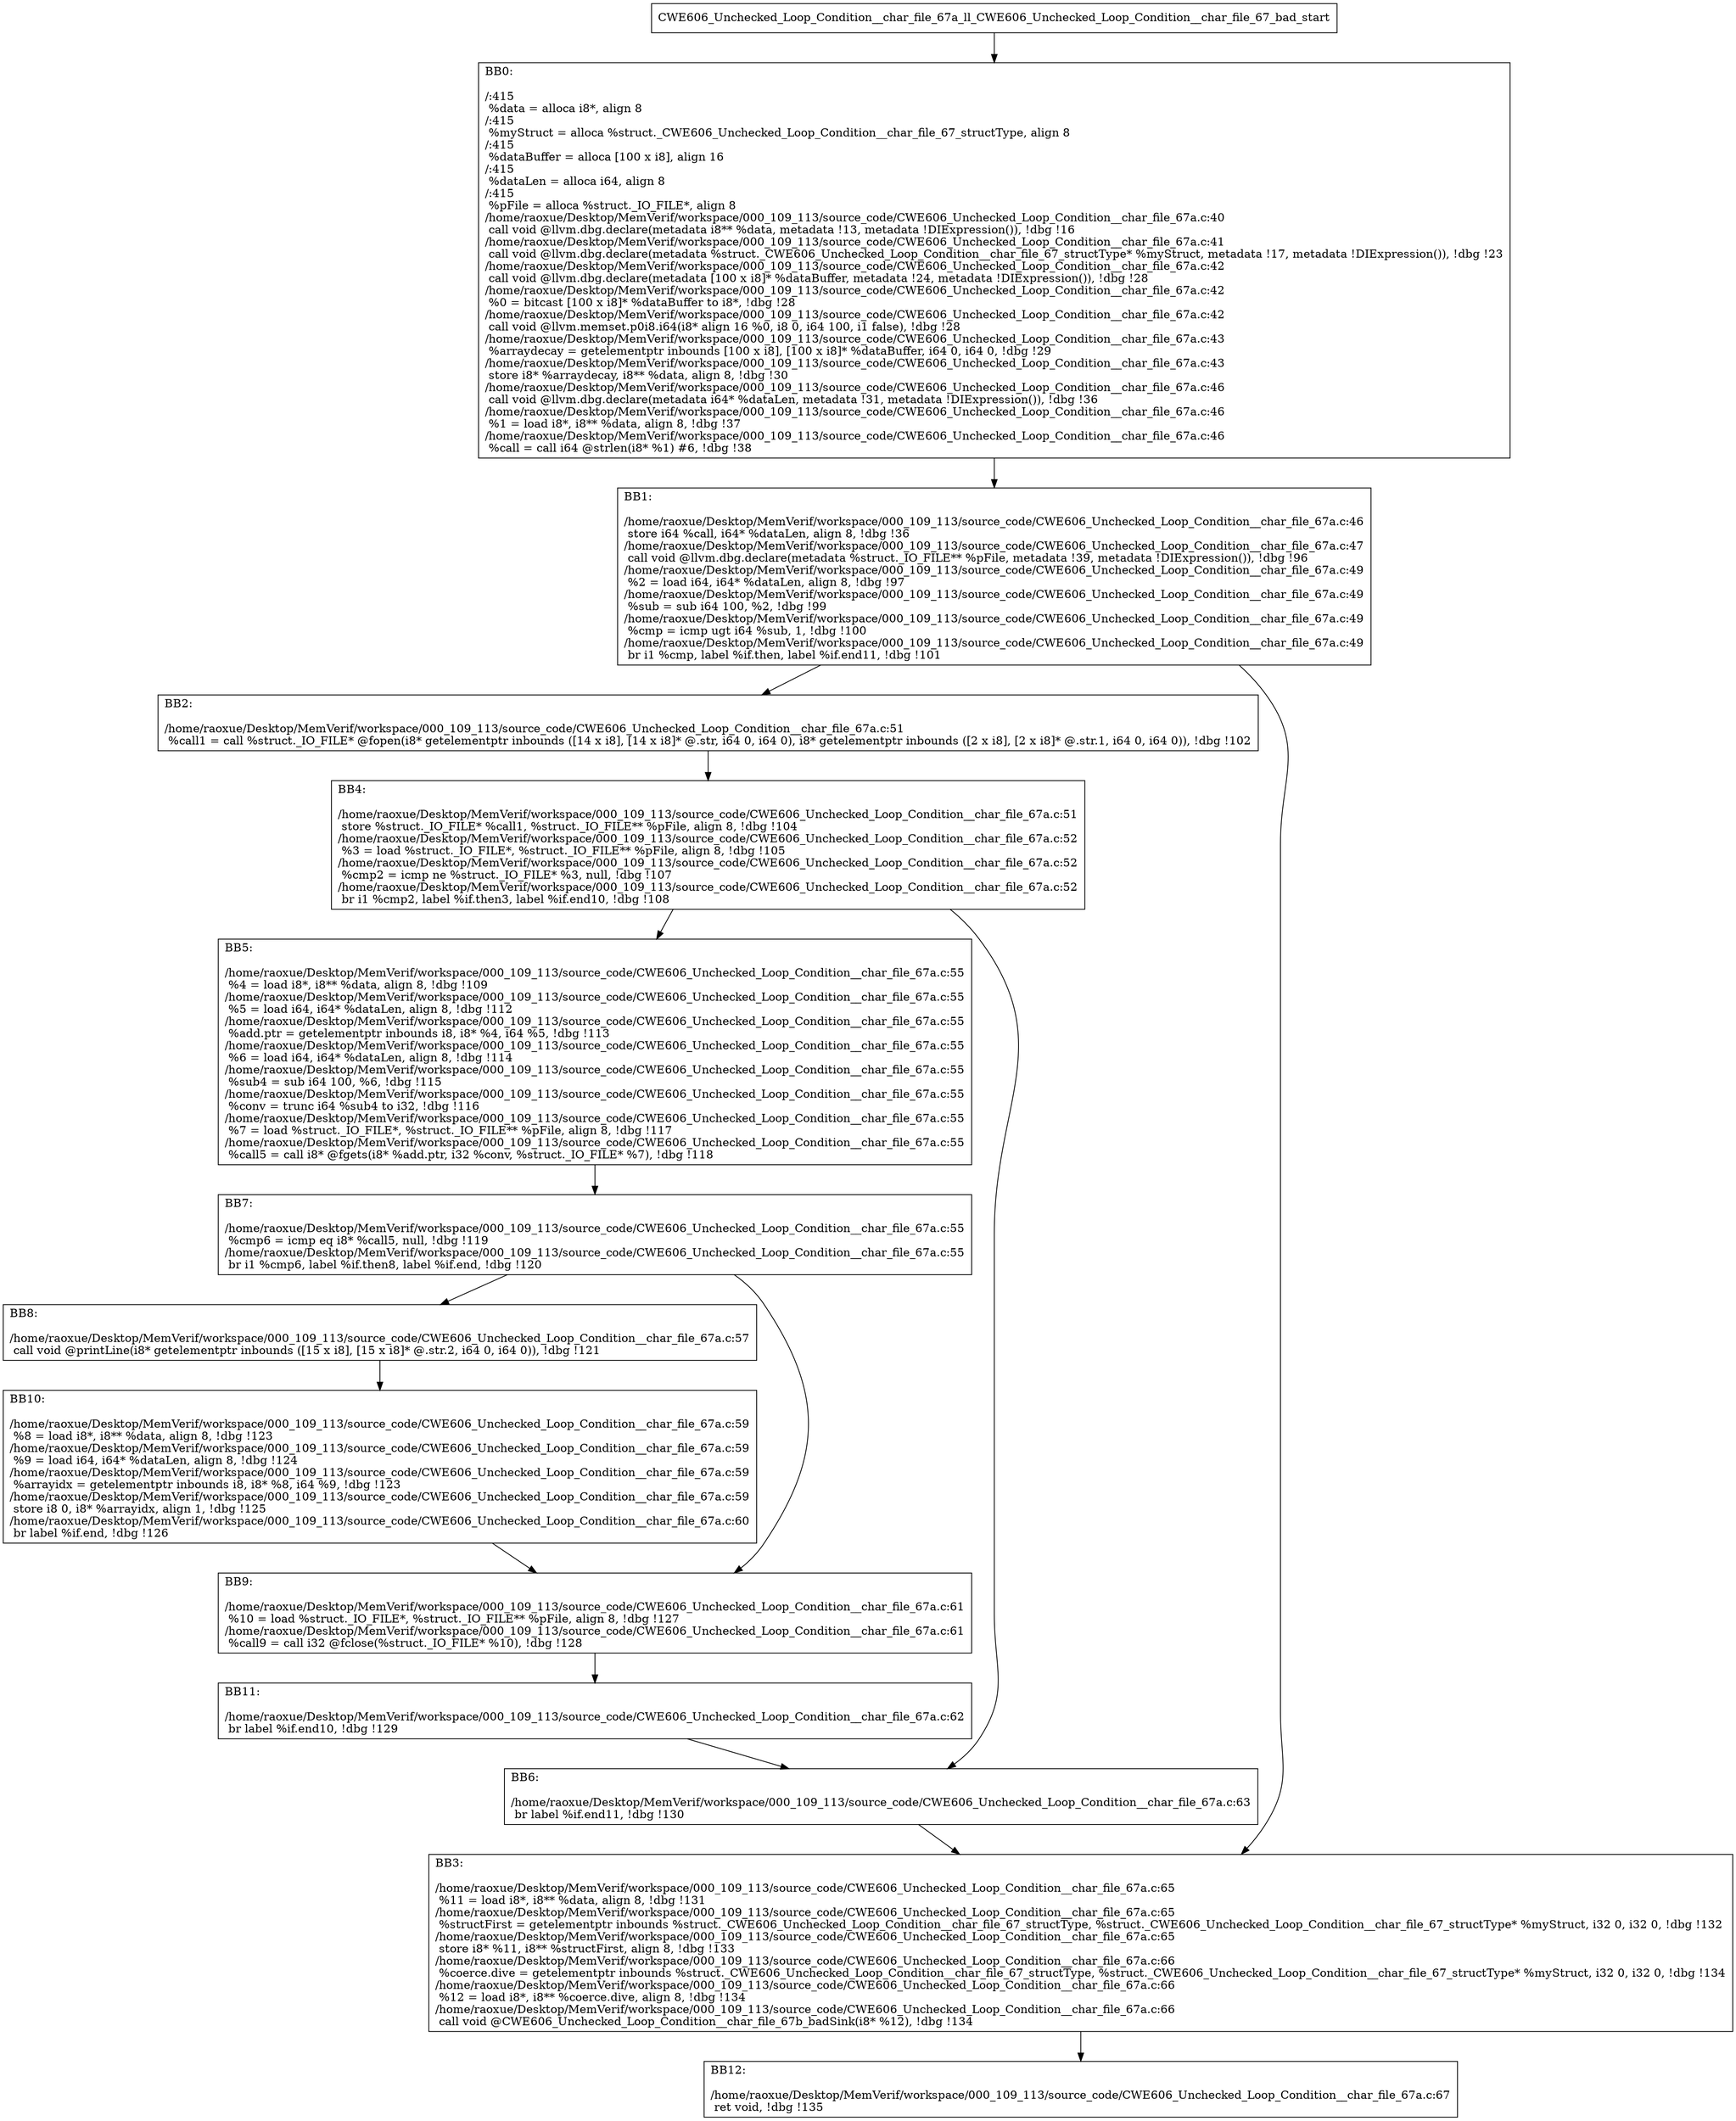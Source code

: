 digraph "CFG for'CWE606_Unchecked_Loop_Condition__char_file_67a_ll_CWE606_Unchecked_Loop_Condition__char_file_67_bad' function" {
	BBCWE606_Unchecked_Loop_Condition__char_file_67a_ll_CWE606_Unchecked_Loop_Condition__char_file_67_bad_start[shape=record,label="{CWE606_Unchecked_Loop_Condition__char_file_67a_ll_CWE606_Unchecked_Loop_Condition__char_file_67_bad_start}"];
	BBCWE606_Unchecked_Loop_Condition__char_file_67a_ll_CWE606_Unchecked_Loop_Condition__char_file_67_bad_start-> CWE606_Unchecked_Loop_Condition__char_file_67a_ll_CWE606_Unchecked_Loop_Condition__char_file_67_badBB0;
	CWE606_Unchecked_Loop_Condition__char_file_67a_ll_CWE606_Unchecked_Loop_Condition__char_file_67_badBB0 [shape=record, label="{BB0:\l\l/:415\l
  %data = alloca i8*, align 8\l
/:415\l
  %myStruct = alloca %struct._CWE606_Unchecked_Loop_Condition__char_file_67_structType, align 8\l
/:415\l
  %dataBuffer = alloca [100 x i8], align 16\l
/:415\l
  %dataLen = alloca i64, align 8\l
/:415\l
  %pFile = alloca %struct._IO_FILE*, align 8\l
/home/raoxue/Desktop/MemVerif/workspace/000_109_113/source_code/CWE606_Unchecked_Loop_Condition__char_file_67a.c:40\l
  call void @llvm.dbg.declare(metadata i8** %data, metadata !13, metadata !DIExpression()), !dbg !16\l
/home/raoxue/Desktop/MemVerif/workspace/000_109_113/source_code/CWE606_Unchecked_Loop_Condition__char_file_67a.c:41\l
  call void @llvm.dbg.declare(metadata %struct._CWE606_Unchecked_Loop_Condition__char_file_67_structType* %myStruct, metadata !17, metadata !DIExpression()), !dbg !23\l
/home/raoxue/Desktop/MemVerif/workspace/000_109_113/source_code/CWE606_Unchecked_Loop_Condition__char_file_67a.c:42\l
  call void @llvm.dbg.declare(metadata [100 x i8]* %dataBuffer, metadata !24, metadata !DIExpression()), !dbg !28\l
/home/raoxue/Desktop/MemVerif/workspace/000_109_113/source_code/CWE606_Unchecked_Loop_Condition__char_file_67a.c:42\l
  %0 = bitcast [100 x i8]* %dataBuffer to i8*, !dbg !28\l
/home/raoxue/Desktop/MemVerif/workspace/000_109_113/source_code/CWE606_Unchecked_Loop_Condition__char_file_67a.c:42\l
  call void @llvm.memset.p0i8.i64(i8* align 16 %0, i8 0, i64 100, i1 false), !dbg !28\l
/home/raoxue/Desktop/MemVerif/workspace/000_109_113/source_code/CWE606_Unchecked_Loop_Condition__char_file_67a.c:43\l
  %arraydecay = getelementptr inbounds [100 x i8], [100 x i8]* %dataBuffer, i64 0, i64 0, !dbg !29\l
/home/raoxue/Desktop/MemVerif/workspace/000_109_113/source_code/CWE606_Unchecked_Loop_Condition__char_file_67a.c:43\l
  store i8* %arraydecay, i8** %data, align 8, !dbg !30\l
/home/raoxue/Desktop/MemVerif/workspace/000_109_113/source_code/CWE606_Unchecked_Loop_Condition__char_file_67a.c:46\l
  call void @llvm.dbg.declare(metadata i64* %dataLen, metadata !31, metadata !DIExpression()), !dbg !36\l
/home/raoxue/Desktop/MemVerif/workspace/000_109_113/source_code/CWE606_Unchecked_Loop_Condition__char_file_67a.c:46\l
  %1 = load i8*, i8** %data, align 8, !dbg !37\l
/home/raoxue/Desktop/MemVerif/workspace/000_109_113/source_code/CWE606_Unchecked_Loop_Condition__char_file_67a.c:46\l
  %call = call i64 @strlen(i8* %1) #6, !dbg !38\l
}"];
	CWE606_Unchecked_Loop_Condition__char_file_67a_ll_CWE606_Unchecked_Loop_Condition__char_file_67_badBB0-> CWE606_Unchecked_Loop_Condition__char_file_67a_ll_CWE606_Unchecked_Loop_Condition__char_file_67_badBB1;
	CWE606_Unchecked_Loop_Condition__char_file_67a_ll_CWE606_Unchecked_Loop_Condition__char_file_67_badBB1 [shape=record, label="{BB1:\l\l/home/raoxue/Desktop/MemVerif/workspace/000_109_113/source_code/CWE606_Unchecked_Loop_Condition__char_file_67a.c:46\l
  store i64 %call, i64* %dataLen, align 8, !dbg !36\l
/home/raoxue/Desktop/MemVerif/workspace/000_109_113/source_code/CWE606_Unchecked_Loop_Condition__char_file_67a.c:47\l
  call void @llvm.dbg.declare(metadata %struct._IO_FILE** %pFile, metadata !39, metadata !DIExpression()), !dbg !96\l
/home/raoxue/Desktop/MemVerif/workspace/000_109_113/source_code/CWE606_Unchecked_Loop_Condition__char_file_67a.c:49\l
  %2 = load i64, i64* %dataLen, align 8, !dbg !97\l
/home/raoxue/Desktop/MemVerif/workspace/000_109_113/source_code/CWE606_Unchecked_Loop_Condition__char_file_67a.c:49\l
  %sub = sub i64 100, %2, !dbg !99\l
/home/raoxue/Desktop/MemVerif/workspace/000_109_113/source_code/CWE606_Unchecked_Loop_Condition__char_file_67a.c:49\l
  %cmp = icmp ugt i64 %sub, 1, !dbg !100\l
/home/raoxue/Desktop/MemVerif/workspace/000_109_113/source_code/CWE606_Unchecked_Loop_Condition__char_file_67a.c:49\l
  br i1 %cmp, label %if.then, label %if.end11, !dbg !101\l
}"];
	CWE606_Unchecked_Loop_Condition__char_file_67a_ll_CWE606_Unchecked_Loop_Condition__char_file_67_badBB1-> CWE606_Unchecked_Loop_Condition__char_file_67a_ll_CWE606_Unchecked_Loop_Condition__char_file_67_badBB2;
	CWE606_Unchecked_Loop_Condition__char_file_67a_ll_CWE606_Unchecked_Loop_Condition__char_file_67_badBB1-> CWE606_Unchecked_Loop_Condition__char_file_67a_ll_CWE606_Unchecked_Loop_Condition__char_file_67_badBB3;
	CWE606_Unchecked_Loop_Condition__char_file_67a_ll_CWE606_Unchecked_Loop_Condition__char_file_67_badBB2 [shape=record, label="{BB2:\l\l/home/raoxue/Desktop/MemVerif/workspace/000_109_113/source_code/CWE606_Unchecked_Loop_Condition__char_file_67a.c:51\l
  %call1 = call %struct._IO_FILE* @fopen(i8* getelementptr inbounds ([14 x i8], [14 x i8]* @.str, i64 0, i64 0), i8* getelementptr inbounds ([2 x i8], [2 x i8]* @.str.1, i64 0, i64 0)), !dbg !102\l
}"];
	CWE606_Unchecked_Loop_Condition__char_file_67a_ll_CWE606_Unchecked_Loop_Condition__char_file_67_badBB2-> CWE606_Unchecked_Loop_Condition__char_file_67a_ll_CWE606_Unchecked_Loop_Condition__char_file_67_badBB4;
	CWE606_Unchecked_Loop_Condition__char_file_67a_ll_CWE606_Unchecked_Loop_Condition__char_file_67_badBB4 [shape=record, label="{BB4:\l\l/home/raoxue/Desktop/MemVerif/workspace/000_109_113/source_code/CWE606_Unchecked_Loop_Condition__char_file_67a.c:51\l
  store %struct._IO_FILE* %call1, %struct._IO_FILE** %pFile, align 8, !dbg !104\l
/home/raoxue/Desktop/MemVerif/workspace/000_109_113/source_code/CWE606_Unchecked_Loop_Condition__char_file_67a.c:52\l
  %3 = load %struct._IO_FILE*, %struct._IO_FILE** %pFile, align 8, !dbg !105\l
/home/raoxue/Desktop/MemVerif/workspace/000_109_113/source_code/CWE606_Unchecked_Loop_Condition__char_file_67a.c:52\l
  %cmp2 = icmp ne %struct._IO_FILE* %3, null, !dbg !107\l
/home/raoxue/Desktop/MemVerif/workspace/000_109_113/source_code/CWE606_Unchecked_Loop_Condition__char_file_67a.c:52\l
  br i1 %cmp2, label %if.then3, label %if.end10, !dbg !108\l
}"];
	CWE606_Unchecked_Loop_Condition__char_file_67a_ll_CWE606_Unchecked_Loop_Condition__char_file_67_badBB4-> CWE606_Unchecked_Loop_Condition__char_file_67a_ll_CWE606_Unchecked_Loop_Condition__char_file_67_badBB5;
	CWE606_Unchecked_Loop_Condition__char_file_67a_ll_CWE606_Unchecked_Loop_Condition__char_file_67_badBB4-> CWE606_Unchecked_Loop_Condition__char_file_67a_ll_CWE606_Unchecked_Loop_Condition__char_file_67_badBB6;
	CWE606_Unchecked_Loop_Condition__char_file_67a_ll_CWE606_Unchecked_Loop_Condition__char_file_67_badBB5 [shape=record, label="{BB5:\l\l/home/raoxue/Desktop/MemVerif/workspace/000_109_113/source_code/CWE606_Unchecked_Loop_Condition__char_file_67a.c:55\l
  %4 = load i8*, i8** %data, align 8, !dbg !109\l
/home/raoxue/Desktop/MemVerif/workspace/000_109_113/source_code/CWE606_Unchecked_Loop_Condition__char_file_67a.c:55\l
  %5 = load i64, i64* %dataLen, align 8, !dbg !112\l
/home/raoxue/Desktop/MemVerif/workspace/000_109_113/source_code/CWE606_Unchecked_Loop_Condition__char_file_67a.c:55\l
  %add.ptr = getelementptr inbounds i8, i8* %4, i64 %5, !dbg !113\l
/home/raoxue/Desktop/MemVerif/workspace/000_109_113/source_code/CWE606_Unchecked_Loop_Condition__char_file_67a.c:55\l
  %6 = load i64, i64* %dataLen, align 8, !dbg !114\l
/home/raoxue/Desktop/MemVerif/workspace/000_109_113/source_code/CWE606_Unchecked_Loop_Condition__char_file_67a.c:55\l
  %sub4 = sub i64 100, %6, !dbg !115\l
/home/raoxue/Desktop/MemVerif/workspace/000_109_113/source_code/CWE606_Unchecked_Loop_Condition__char_file_67a.c:55\l
  %conv = trunc i64 %sub4 to i32, !dbg !116\l
/home/raoxue/Desktop/MemVerif/workspace/000_109_113/source_code/CWE606_Unchecked_Loop_Condition__char_file_67a.c:55\l
  %7 = load %struct._IO_FILE*, %struct._IO_FILE** %pFile, align 8, !dbg !117\l
/home/raoxue/Desktop/MemVerif/workspace/000_109_113/source_code/CWE606_Unchecked_Loop_Condition__char_file_67a.c:55\l
  %call5 = call i8* @fgets(i8* %add.ptr, i32 %conv, %struct._IO_FILE* %7), !dbg !118\l
}"];
	CWE606_Unchecked_Loop_Condition__char_file_67a_ll_CWE606_Unchecked_Loop_Condition__char_file_67_badBB5-> CWE606_Unchecked_Loop_Condition__char_file_67a_ll_CWE606_Unchecked_Loop_Condition__char_file_67_badBB7;
	CWE606_Unchecked_Loop_Condition__char_file_67a_ll_CWE606_Unchecked_Loop_Condition__char_file_67_badBB7 [shape=record, label="{BB7:\l\l/home/raoxue/Desktop/MemVerif/workspace/000_109_113/source_code/CWE606_Unchecked_Loop_Condition__char_file_67a.c:55\l
  %cmp6 = icmp eq i8* %call5, null, !dbg !119\l
/home/raoxue/Desktop/MemVerif/workspace/000_109_113/source_code/CWE606_Unchecked_Loop_Condition__char_file_67a.c:55\l
  br i1 %cmp6, label %if.then8, label %if.end, !dbg !120\l
}"];
	CWE606_Unchecked_Loop_Condition__char_file_67a_ll_CWE606_Unchecked_Loop_Condition__char_file_67_badBB7-> CWE606_Unchecked_Loop_Condition__char_file_67a_ll_CWE606_Unchecked_Loop_Condition__char_file_67_badBB8;
	CWE606_Unchecked_Loop_Condition__char_file_67a_ll_CWE606_Unchecked_Loop_Condition__char_file_67_badBB7-> CWE606_Unchecked_Loop_Condition__char_file_67a_ll_CWE606_Unchecked_Loop_Condition__char_file_67_badBB9;
	CWE606_Unchecked_Loop_Condition__char_file_67a_ll_CWE606_Unchecked_Loop_Condition__char_file_67_badBB8 [shape=record, label="{BB8:\l\l/home/raoxue/Desktop/MemVerif/workspace/000_109_113/source_code/CWE606_Unchecked_Loop_Condition__char_file_67a.c:57\l
  call void @printLine(i8* getelementptr inbounds ([15 x i8], [15 x i8]* @.str.2, i64 0, i64 0)), !dbg !121\l
}"];
	CWE606_Unchecked_Loop_Condition__char_file_67a_ll_CWE606_Unchecked_Loop_Condition__char_file_67_badBB8-> CWE606_Unchecked_Loop_Condition__char_file_67a_ll_CWE606_Unchecked_Loop_Condition__char_file_67_badBB10;
	CWE606_Unchecked_Loop_Condition__char_file_67a_ll_CWE606_Unchecked_Loop_Condition__char_file_67_badBB10 [shape=record, label="{BB10:\l\l/home/raoxue/Desktop/MemVerif/workspace/000_109_113/source_code/CWE606_Unchecked_Loop_Condition__char_file_67a.c:59\l
  %8 = load i8*, i8** %data, align 8, !dbg !123\l
/home/raoxue/Desktop/MemVerif/workspace/000_109_113/source_code/CWE606_Unchecked_Loop_Condition__char_file_67a.c:59\l
  %9 = load i64, i64* %dataLen, align 8, !dbg !124\l
/home/raoxue/Desktop/MemVerif/workspace/000_109_113/source_code/CWE606_Unchecked_Loop_Condition__char_file_67a.c:59\l
  %arrayidx = getelementptr inbounds i8, i8* %8, i64 %9, !dbg !123\l
/home/raoxue/Desktop/MemVerif/workspace/000_109_113/source_code/CWE606_Unchecked_Loop_Condition__char_file_67a.c:59\l
  store i8 0, i8* %arrayidx, align 1, !dbg !125\l
/home/raoxue/Desktop/MemVerif/workspace/000_109_113/source_code/CWE606_Unchecked_Loop_Condition__char_file_67a.c:60\l
  br label %if.end, !dbg !126\l
}"];
	CWE606_Unchecked_Loop_Condition__char_file_67a_ll_CWE606_Unchecked_Loop_Condition__char_file_67_badBB10-> CWE606_Unchecked_Loop_Condition__char_file_67a_ll_CWE606_Unchecked_Loop_Condition__char_file_67_badBB9;
	CWE606_Unchecked_Loop_Condition__char_file_67a_ll_CWE606_Unchecked_Loop_Condition__char_file_67_badBB9 [shape=record, label="{BB9:\l\l/home/raoxue/Desktop/MemVerif/workspace/000_109_113/source_code/CWE606_Unchecked_Loop_Condition__char_file_67a.c:61\l
  %10 = load %struct._IO_FILE*, %struct._IO_FILE** %pFile, align 8, !dbg !127\l
/home/raoxue/Desktop/MemVerif/workspace/000_109_113/source_code/CWE606_Unchecked_Loop_Condition__char_file_67a.c:61\l
  %call9 = call i32 @fclose(%struct._IO_FILE* %10), !dbg !128\l
}"];
	CWE606_Unchecked_Loop_Condition__char_file_67a_ll_CWE606_Unchecked_Loop_Condition__char_file_67_badBB9-> CWE606_Unchecked_Loop_Condition__char_file_67a_ll_CWE606_Unchecked_Loop_Condition__char_file_67_badBB11;
	CWE606_Unchecked_Loop_Condition__char_file_67a_ll_CWE606_Unchecked_Loop_Condition__char_file_67_badBB11 [shape=record, label="{BB11:\l\l/home/raoxue/Desktop/MemVerif/workspace/000_109_113/source_code/CWE606_Unchecked_Loop_Condition__char_file_67a.c:62\l
  br label %if.end10, !dbg !129\l
}"];
	CWE606_Unchecked_Loop_Condition__char_file_67a_ll_CWE606_Unchecked_Loop_Condition__char_file_67_badBB11-> CWE606_Unchecked_Loop_Condition__char_file_67a_ll_CWE606_Unchecked_Loop_Condition__char_file_67_badBB6;
	CWE606_Unchecked_Loop_Condition__char_file_67a_ll_CWE606_Unchecked_Loop_Condition__char_file_67_badBB6 [shape=record, label="{BB6:\l\l/home/raoxue/Desktop/MemVerif/workspace/000_109_113/source_code/CWE606_Unchecked_Loop_Condition__char_file_67a.c:63\l
  br label %if.end11, !dbg !130\l
}"];
	CWE606_Unchecked_Loop_Condition__char_file_67a_ll_CWE606_Unchecked_Loop_Condition__char_file_67_badBB6-> CWE606_Unchecked_Loop_Condition__char_file_67a_ll_CWE606_Unchecked_Loop_Condition__char_file_67_badBB3;
	CWE606_Unchecked_Loop_Condition__char_file_67a_ll_CWE606_Unchecked_Loop_Condition__char_file_67_badBB3 [shape=record, label="{BB3:\l\l/home/raoxue/Desktop/MemVerif/workspace/000_109_113/source_code/CWE606_Unchecked_Loop_Condition__char_file_67a.c:65\l
  %11 = load i8*, i8** %data, align 8, !dbg !131\l
/home/raoxue/Desktop/MemVerif/workspace/000_109_113/source_code/CWE606_Unchecked_Loop_Condition__char_file_67a.c:65\l
  %structFirst = getelementptr inbounds %struct._CWE606_Unchecked_Loop_Condition__char_file_67_structType, %struct._CWE606_Unchecked_Loop_Condition__char_file_67_structType* %myStruct, i32 0, i32 0, !dbg !132\l
/home/raoxue/Desktop/MemVerif/workspace/000_109_113/source_code/CWE606_Unchecked_Loop_Condition__char_file_67a.c:65\l
  store i8* %11, i8** %structFirst, align 8, !dbg !133\l
/home/raoxue/Desktop/MemVerif/workspace/000_109_113/source_code/CWE606_Unchecked_Loop_Condition__char_file_67a.c:66\l
  %coerce.dive = getelementptr inbounds %struct._CWE606_Unchecked_Loop_Condition__char_file_67_structType, %struct._CWE606_Unchecked_Loop_Condition__char_file_67_structType* %myStruct, i32 0, i32 0, !dbg !134\l
/home/raoxue/Desktop/MemVerif/workspace/000_109_113/source_code/CWE606_Unchecked_Loop_Condition__char_file_67a.c:66\l
  %12 = load i8*, i8** %coerce.dive, align 8, !dbg !134\l
/home/raoxue/Desktop/MemVerif/workspace/000_109_113/source_code/CWE606_Unchecked_Loop_Condition__char_file_67a.c:66\l
  call void @CWE606_Unchecked_Loop_Condition__char_file_67b_badSink(i8* %12), !dbg !134\l
}"];
	CWE606_Unchecked_Loop_Condition__char_file_67a_ll_CWE606_Unchecked_Loop_Condition__char_file_67_badBB3-> CWE606_Unchecked_Loop_Condition__char_file_67a_ll_CWE606_Unchecked_Loop_Condition__char_file_67_badBB12;
	CWE606_Unchecked_Loop_Condition__char_file_67a_ll_CWE606_Unchecked_Loop_Condition__char_file_67_badBB12 [shape=record, label="{BB12:\l\l/home/raoxue/Desktop/MemVerif/workspace/000_109_113/source_code/CWE606_Unchecked_Loop_Condition__char_file_67a.c:67\l
  ret void, !dbg !135\l
}"];
}
